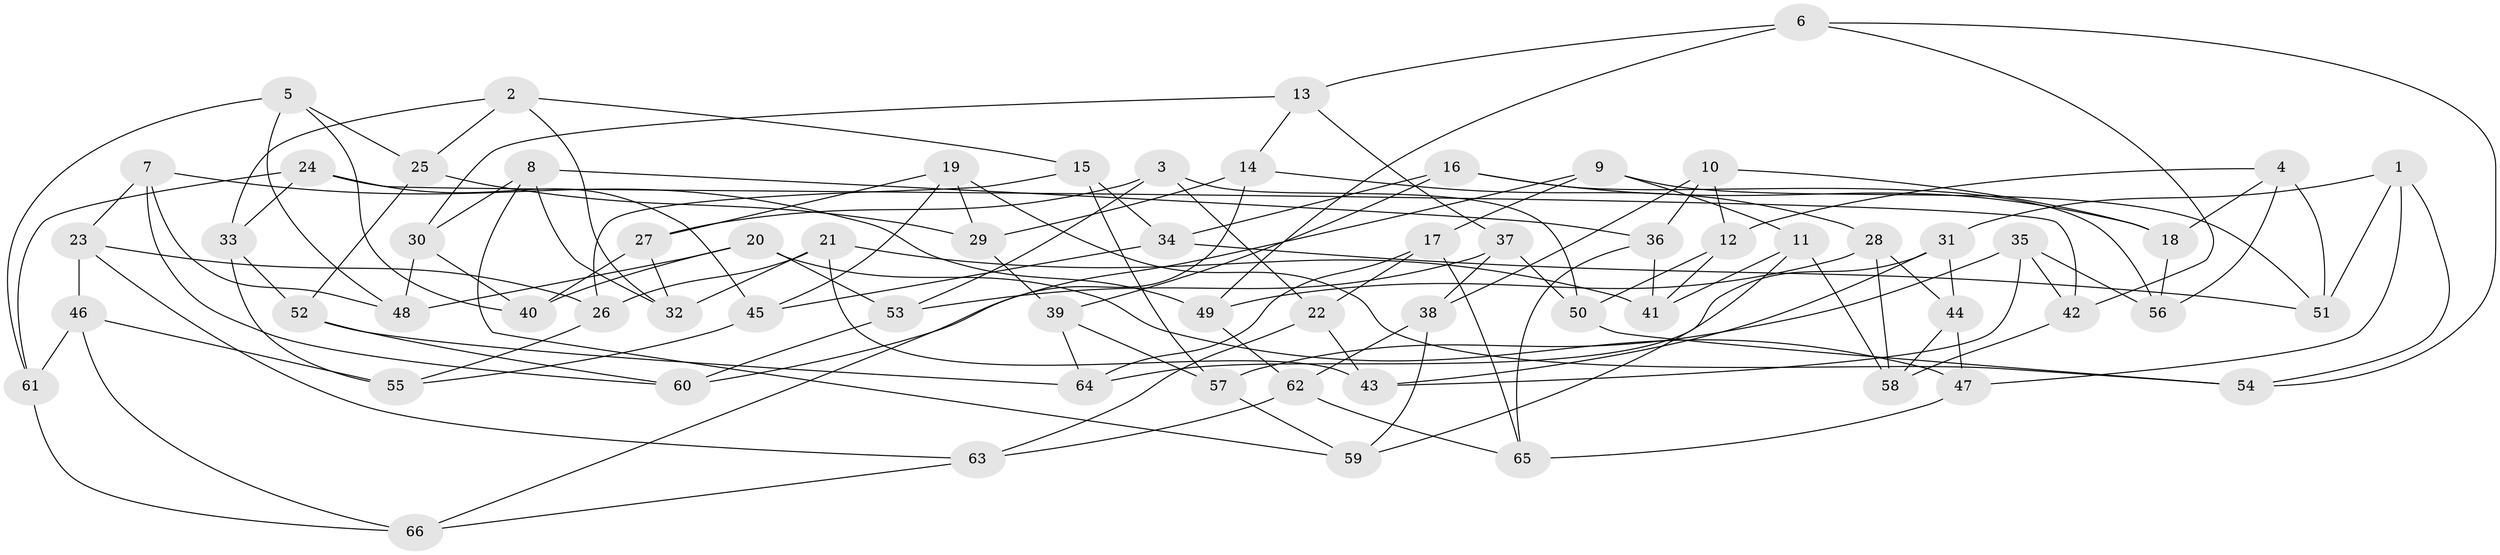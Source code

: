 // Generated by graph-tools (version 1.1) at 2025/38/03/09/25 02:38:10]
// undirected, 66 vertices, 132 edges
graph export_dot {
graph [start="1"]
  node [color=gray90,style=filled];
  1;
  2;
  3;
  4;
  5;
  6;
  7;
  8;
  9;
  10;
  11;
  12;
  13;
  14;
  15;
  16;
  17;
  18;
  19;
  20;
  21;
  22;
  23;
  24;
  25;
  26;
  27;
  28;
  29;
  30;
  31;
  32;
  33;
  34;
  35;
  36;
  37;
  38;
  39;
  40;
  41;
  42;
  43;
  44;
  45;
  46;
  47;
  48;
  49;
  50;
  51;
  52;
  53;
  54;
  55;
  56;
  57;
  58;
  59;
  60;
  61;
  62;
  63;
  64;
  65;
  66;
  1 -- 31;
  1 -- 51;
  1 -- 47;
  1 -- 54;
  2 -- 32;
  2 -- 33;
  2 -- 25;
  2 -- 15;
  3 -- 27;
  3 -- 22;
  3 -- 53;
  3 -- 50;
  4 -- 18;
  4 -- 56;
  4 -- 12;
  4 -- 51;
  5 -- 48;
  5 -- 25;
  5 -- 61;
  5 -- 40;
  6 -- 13;
  6 -- 49;
  6 -- 54;
  6 -- 42;
  7 -- 48;
  7 -- 23;
  7 -- 60;
  7 -- 49;
  8 -- 30;
  8 -- 36;
  8 -- 32;
  8 -- 59;
  9 -- 17;
  9 -- 51;
  9 -- 11;
  9 -- 60;
  10 -- 18;
  10 -- 12;
  10 -- 36;
  10 -- 38;
  11 -- 41;
  11 -- 59;
  11 -- 58;
  12 -- 41;
  12 -- 50;
  13 -- 37;
  13 -- 30;
  13 -- 14;
  14 -- 29;
  14 -- 66;
  14 -- 28;
  15 -- 34;
  15 -- 26;
  15 -- 57;
  16 -- 39;
  16 -- 56;
  16 -- 34;
  16 -- 18;
  17 -- 65;
  17 -- 22;
  17 -- 64;
  18 -- 56;
  19 -- 45;
  19 -- 27;
  19 -- 54;
  19 -- 29;
  20 -- 47;
  20 -- 53;
  20 -- 48;
  20 -- 40;
  21 -- 41;
  21 -- 26;
  21 -- 43;
  21 -- 32;
  22 -- 43;
  22 -- 63;
  23 -- 26;
  23 -- 46;
  23 -- 63;
  24 -- 45;
  24 -- 61;
  24 -- 33;
  24 -- 42;
  25 -- 29;
  25 -- 52;
  26 -- 55;
  27 -- 32;
  27 -- 40;
  28 -- 49;
  28 -- 58;
  28 -- 44;
  29 -- 39;
  30 -- 48;
  30 -- 40;
  31 -- 43;
  31 -- 64;
  31 -- 44;
  33 -- 52;
  33 -- 55;
  34 -- 45;
  34 -- 51;
  35 -- 42;
  35 -- 43;
  35 -- 56;
  35 -- 57;
  36 -- 65;
  36 -- 41;
  37 -- 50;
  37 -- 53;
  37 -- 38;
  38 -- 62;
  38 -- 59;
  39 -- 64;
  39 -- 57;
  42 -- 58;
  44 -- 47;
  44 -- 58;
  45 -- 55;
  46 -- 61;
  46 -- 55;
  46 -- 66;
  47 -- 65;
  49 -- 62;
  50 -- 54;
  52 -- 60;
  52 -- 64;
  53 -- 60;
  57 -- 59;
  61 -- 66;
  62 -- 65;
  62 -- 63;
  63 -- 66;
}

